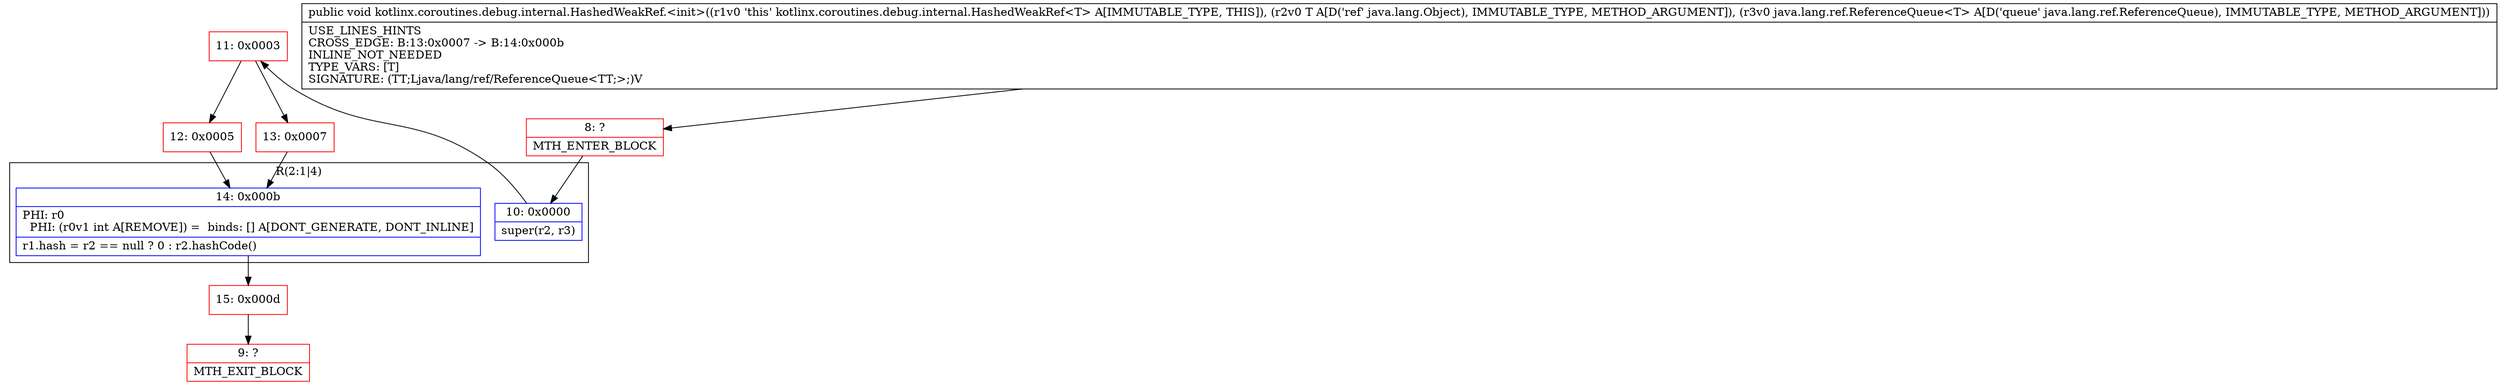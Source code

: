 digraph "CFG forkotlinx.coroutines.debug.internal.HashedWeakRef.\<init\>(Ljava\/lang\/Object;Ljava\/lang\/ref\/ReferenceQueue;)V" {
subgraph cluster_Region_493054712 {
label = "R(2:1|4)";
node [shape=record,color=blue];
Node_10 [shape=record,label="{10\:\ 0x0000|super(r2, r3)\l}"];
Node_14 [shape=record,label="{14\:\ 0x000b|PHI: r0 \l  PHI: (r0v1 int A[REMOVE]) =  binds: [] A[DONT_GENERATE, DONT_INLINE]\l|r1.hash = r2 == null ? 0 : r2.hashCode()\l}"];
}
Node_8 [shape=record,color=red,label="{8\:\ ?|MTH_ENTER_BLOCK\l}"];
Node_11 [shape=record,color=red,label="{11\:\ 0x0003}"];
Node_12 [shape=record,color=red,label="{12\:\ 0x0005}"];
Node_15 [shape=record,color=red,label="{15\:\ 0x000d}"];
Node_9 [shape=record,color=red,label="{9\:\ ?|MTH_EXIT_BLOCK\l}"];
Node_13 [shape=record,color=red,label="{13\:\ 0x0007}"];
MethodNode[shape=record,label="{public void kotlinx.coroutines.debug.internal.HashedWeakRef.\<init\>((r1v0 'this' kotlinx.coroutines.debug.internal.HashedWeakRef\<T\> A[IMMUTABLE_TYPE, THIS]), (r2v0 T A[D('ref' java.lang.Object), IMMUTABLE_TYPE, METHOD_ARGUMENT]), (r3v0 java.lang.ref.ReferenceQueue\<T\> A[D('queue' java.lang.ref.ReferenceQueue), IMMUTABLE_TYPE, METHOD_ARGUMENT]))  | USE_LINES_HINTS\lCROSS_EDGE: B:13:0x0007 \-\> B:14:0x000b\lINLINE_NOT_NEEDED\lTYPE_VARS: [T]\lSIGNATURE: (TT;Ljava\/lang\/ref\/ReferenceQueue\<TT;\>;)V\l}"];
MethodNode -> Node_8;Node_10 -> Node_11;
Node_14 -> Node_15;
Node_8 -> Node_10;
Node_11 -> Node_12;
Node_11 -> Node_13;
Node_12 -> Node_14;
Node_15 -> Node_9;
Node_13 -> Node_14;
}


